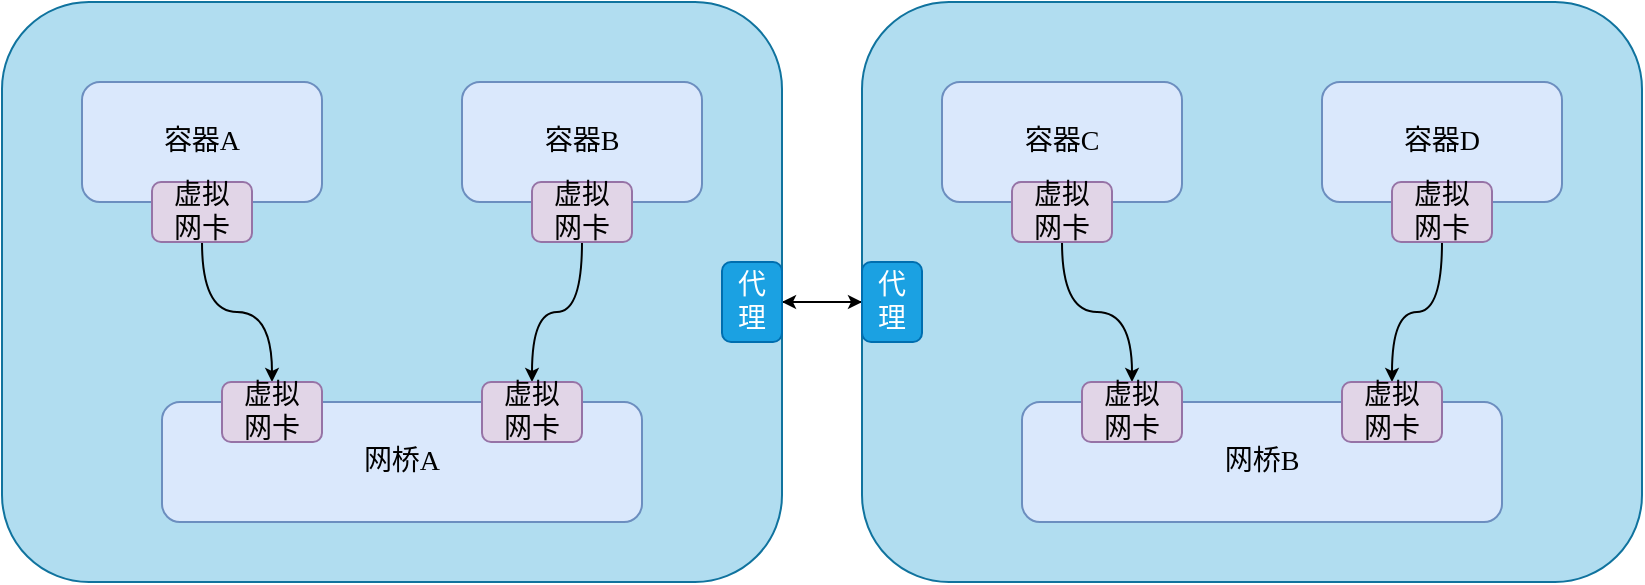 <mxfile version="20.6.2" type="github">
  <diagram id="q7cckBZ3ljjrdPOetSsA" name="1">
    <mxGraphModel dx="1625" dy="797" grid="1" gridSize="10" guides="1" tooltips="1" connect="1" arrows="1" fold="1" page="1" pageScale="1" pageWidth="827" pageHeight="1169" math="0" shadow="0">
      <root>
        <mxCell id="0" />
        <mxCell id="1" parent="0" />
        <mxCell id="1Z0HQOja1XW4ygQ1zExc-36" style="edgeStyle=orthogonalEdgeStyle;curved=1;rounded=0;orthogonalLoop=1;jettySize=auto;html=1;exitX=0;exitY=0.5;exitDx=0;exitDy=0;entryX=1;entryY=0.5;entryDx=0;entryDy=0;fontFamily=Times New Roman;fontSize=14;fontColor=default;startSize=4;endSize=4;" edge="1" parent="1" source="1Z0HQOja1XW4ygQ1zExc-35" target="1Z0HQOja1XW4ygQ1zExc-34">
          <mxGeometry relative="1" as="geometry" />
        </mxCell>
        <mxCell id="1Z0HQOja1XW4ygQ1zExc-39" style="edgeStyle=orthogonalEdgeStyle;curved=1;rounded=0;orthogonalLoop=1;jettySize=auto;html=1;exitX=1;exitY=0.5;exitDx=0;exitDy=0;entryX=0;entryY=0.5;entryDx=0;entryDy=0;fontFamily=Times New Roman;fontSize=14;fontColor=default;startSize=4;endSize=4;" edge="1" parent="1" source="1Z0HQOja1XW4ygQ1zExc-34" target="1Z0HQOja1XW4ygQ1zExc-35">
          <mxGeometry relative="1" as="geometry" />
        </mxCell>
        <mxCell id="1Z0HQOja1XW4ygQ1zExc-1" value="" style="rounded=1;whiteSpace=wrap;html=1;fontSize=14;fontFamily=Times New Roman;container=0;fillColor=#b1ddf0;strokeColor=#10739e;" vertex="1" parent="1">
          <mxGeometry width="390" height="290" as="geometry" />
        </mxCell>
        <mxCell id="1Z0HQOja1XW4ygQ1zExc-17" style="edgeStyle=orthogonalEdgeStyle;rounded=0;orthogonalLoop=1;jettySize=auto;html=1;exitX=0.5;exitY=1;exitDx=0;exitDy=0;entryX=0.5;entryY=0;entryDx=0;entryDy=0;fontFamily=Times New Roman;fontSize=14;fontColor=default;curved=1;startSize=4;endSize=4;" edge="1" parent="1" source="1Z0HQOja1XW4ygQ1zExc-5" target="1Z0HQOja1XW4ygQ1zExc-9">
          <mxGeometry relative="1" as="geometry" />
        </mxCell>
        <mxCell id="1Z0HQOja1XW4ygQ1zExc-18" style="edgeStyle=orthogonalEdgeStyle;curved=1;rounded=0;orthogonalLoop=1;jettySize=auto;html=1;exitX=0.5;exitY=1;exitDx=0;exitDy=0;entryX=0.5;entryY=0;entryDx=0;entryDy=0;fontFamily=Times New Roman;fontSize=14;fontColor=default;startSize=4;endSize=4;" edge="1" parent="1" source="1Z0HQOja1XW4ygQ1zExc-15" target="1Z0HQOja1XW4ygQ1zExc-10">
          <mxGeometry relative="1" as="geometry" />
        </mxCell>
        <mxCell id="1Z0HQOja1XW4ygQ1zExc-34" value="代&lt;br&gt;理" style="rounded=1;whiteSpace=wrap;html=1;strokeColor=#006EAF;fontFamily=Times New Roman;fontSize=14;fontColor=#ffffff;fillColor=#1ba1e2;container=0;" vertex="1" parent="1">
          <mxGeometry x="360" y="130" width="30" height="40" as="geometry" />
        </mxCell>
        <mxCell id="1Z0HQOja1XW4ygQ1zExc-2" value="容器A" style="rounded=1;whiteSpace=wrap;html=1;movable=1;resizable=1;rotatable=1;deletable=1;editable=1;connectable=1;fontSize=14;fontFamily=Times New Roman;fillColor=#dae8fc;strokeColor=#6c8ebf;container=0;" vertex="1" parent="1">
          <mxGeometry x="40" y="40" width="120" height="60" as="geometry" />
        </mxCell>
        <mxCell id="1Z0HQOja1XW4ygQ1zExc-5" value="虚拟&lt;br&gt;网卡" style="rounded=1;whiteSpace=wrap;html=1;movable=1;resizable=1;rotatable=1;deletable=1;editable=1;connectable=1;fontSize=14;fontFamily=Times New Roman;container=0;fillColor=#e1d5e7;strokeColor=#9673a6;" vertex="1" parent="1">
          <mxGeometry x="75" y="90" width="50" height="30" as="geometry" />
        </mxCell>
        <mxCell id="1Z0HQOja1XW4ygQ1zExc-14" value="容器B" style="rounded=1;whiteSpace=wrap;html=1;movable=1;resizable=1;rotatable=1;deletable=1;editable=1;connectable=1;fontSize=14;fontFamily=Times New Roman;fillColor=#dae8fc;strokeColor=#6c8ebf;container=0;" vertex="1" parent="1">
          <mxGeometry x="230" y="40" width="120" height="60" as="geometry" />
        </mxCell>
        <mxCell id="1Z0HQOja1XW4ygQ1zExc-15" value="虚拟&lt;br&gt;网卡" style="rounded=1;whiteSpace=wrap;html=1;movable=1;resizable=1;rotatable=1;deletable=1;editable=1;connectable=1;fontSize=14;fontFamily=Times New Roman;container=0;fillColor=#e1d5e7;strokeColor=#9673a6;" vertex="1" parent="1">
          <mxGeometry x="265" y="90" width="50" height="30" as="geometry" />
        </mxCell>
        <mxCell id="1Z0HQOja1XW4ygQ1zExc-8" value="网桥A" style="rounded=1;whiteSpace=wrap;html=1;fontSize=14;fontFamily=Times New Roman;container=0;fillColor=#dae8fc;strokeColor=#6c8ebf;" vertex="1" parent="1">
          <mxGeometry x="80" y="200" width="240" height="60" as="geometry" />
        </mxCell>
        <mxCell id="1Z0HQOja1XW4ygQ1zExc-9" value="虚拟&lt;br&gt;网卡" style="rounded=1;whiteSpace=wrap;html=1;fontSize=14;fontFamily=Times New Roman;container=0;fillColor=#e1d5e7;strokeColor=#9673a6;" vertex="1" parent="1">
          <mxGeometry x="110" y="190" width="50" height="30" as="geometry" />
        </mxCell>
        <mxCell id="1Z0HQOja1XW4ygQ1zExc-10" value="虚拟&lt;br&gt;网卡" style="rounded=1;whiteSpace=wrap;html=1;fontSize=14;fontFamily=Times New Roman;container=0;fillColor=#e1d5e7;strokeColor=#9673a6;" vertex="1" parent="1">
          <mxGeometry x="240" y="190" width="50" height="30" as="geometry" />
        </mxCell>
        <mxCell id="1Z0HQOja1XW4ygQ1zExc-21" value="" style="rounded=1;whiteSpace=wrap;html=1;fontSize=14;fontFamily=Times New Roman;container=0;fillColor=#b1ddf0;strokeColor=#10739e;" vertex="1" parent="1">
          <mxGeometry x="430" width="390" height="290" as="geometry" />
        </mxCell>
        <mxCell id="1Z0HQOja1XW4ygQ1zExc-32" style="edgeStyle=orthogonalEdgeStyle;rounded=0;orthogonalLoop=1;jettySize=auto;html=1;exitX=0.5;exitY=1;exitDx=0;exitDy=0;entryX=0.5;entryY=0;entryDx=0;entryDy=0;fontFamily=Times New Roman;fontSize=14;fontColor=default;curved=1;startSize=4;endSize=4;" edge="1" parent="1" source="1Z0HQOja1XW4ygQ1zExc-24" target="1Z0HQOja1XW4ygQ1zExc-30">
          <mxGeometry relative="1" as="geometry" />
        </mxCell>
        <mxCell id="1Z0HQOja1XW4ygQ1zExc-33" style="edgeStyle=orthogonalEdgeStyle;curved=1;rounded=0;orthogonalLoop=1;jettySize=auto;html=1;exitX=0.5;exitY=1;exitDx=0;exitDy=0;entryX=0.5;entryY=0;entryDx=0;entryDy=0;fontFamily=Times New Roman;fontSize=14;fontColor=default;startSize=4;endSize=4;" edge="1" parent="1" source="1Z0HQOja1XW4ygQ1zExc-27" target="1Z0HQOja1XW4ygQ1zExc-31">
          <mxGeometry relative="1" as="geometry" />
        </mxCell>
        <mxCell id="1Z0HQOja1XW4ygQ1zExc-35" value="代&lt;br&gt;理" style="rounded=1;whiteSpace=wrap;html=1;strokeColor=#006EAF;fontFamily=Times New Roman;fontSize=14;fontColor=#ffffff;fillColor=#1ba1e2;container=0;" vertex="1" parent="1">
          <mxGeometry x="430" y="130" width="30" height="40" as="geometry" />
        </mxCell>
        <mxCell id="1Z0HQOja1XW4ygQ1zExc-23" value="容器C" style="rounded=1;whiteSpace=wrap;html=1;movable=1;resizable=1;rotatable=1;deletable=1;editable=1;connectable=1;fontSize=14;fontFamily=Times New Roman;fillColor=#dae8fc;strokeColor=#6c8ebf;container=0;" vertex="1" parent="1">
          <mxGeometry x="470" y="40" width="120" height="60" as="geometry" />
        </mxCell>
        <mxCell id="1Z0HQOja1XW4ygQ1zExc-24" value="虚拟&lt;br&gt;网卡" style="rounded=1;whiteSpace=wrap;html=1;movable=1;resizable=1;rotatable=1;deletable=1;editable=1;connectable=1;fontSize=14;fontFamily=Times New Roman;container=0;fillColor=#e1d5e7;strokeColor=#9673a6;" vertex="1" parent="1">
          <mxGeometry x="505" y="90" width="50" height="30" as="geometry" />
        </mxCell>
        <mxCell id="1Z0HQOja1XW4ygQ1zExc-26" value="容器D" style="rounded=1;whiteSpace=wrap;html=1;movable=1;resizable=1;rotatable=1;deletable=1;editable=1;connectable=1;fontSize=14;fontFamily=Times New Roman;fillColor=#dae8fc;strokeColor=#6c8ebf;container=0;" vertex="1" parent="1">
          <mxGeometry x="660" y="40" width="120" height="60" as="geometry" />
        </mxCell>
        <mxCell id="1Z0HQOja1XW4ygQ1zExc-27" value="虚拟&lt;br&gt;网卡" style="rounded=1;whiteSpace=wrap;html=1;movable=1;resizable=1;rotatable=1;deletable=1;editable=1;connectable=1;fontSize=14;fontFamily=Times New Roman;container=0;fillColor=#e1d5e7;strokeColor=#9673a6;" vertex="1" parent="1">
          <mxGeometry x="695" y="90" width="50" height="30" as="geometry" />
        </mxCell>
        <mxCell id="1Z0HQOja1XW4ygQ1zExc-29" value="网桥B" style="rounded=1;whiteSpace=wrap;html=1;fontSize=14;fontFamily=Times New Roman;container=0;fillColor=#dae8fc;strokeColor=#6c8ebf;" vertex="1" parent="1">
          <mxGeometry x="510" y="200" width="240" height="60" as="geometry" />
        </mxCell>
        <mxCell id="1Z0HQOja1XW4ygQ1zExc-30" value="虚拟&lt;br&gt;网卡" style="rounded=1;whiteSpace=wrap;html=1;fontSize=14;fontFamily=Times New Roman;container=0;fillColor=#e1d5e7;strokeColor=#9673a6;" vertex="1" parent="1">
          <mxGeometry x="540" y="190" width="50" height="30" as="geometry" />
        </mxCell>
        <mxCell id="1Z0HQOja1XW4ygQ1zExc-31" value="虚拟&lt;br&gt;网卡" style="rounded=1;whiteSpace=wrap;html=1;fontSize=14;fontFamily=Times New Roman;container=0;fillColor=#e1d5e7;strokeColor=#9673a6;" vertex="1" parent="1">
          <mxGeometry x="670" y="190" width="50" height="30" as="geometry" />
        </mxCell>
      </root>
    </mxGraphModel>
  </diagram>
</mxfile>
